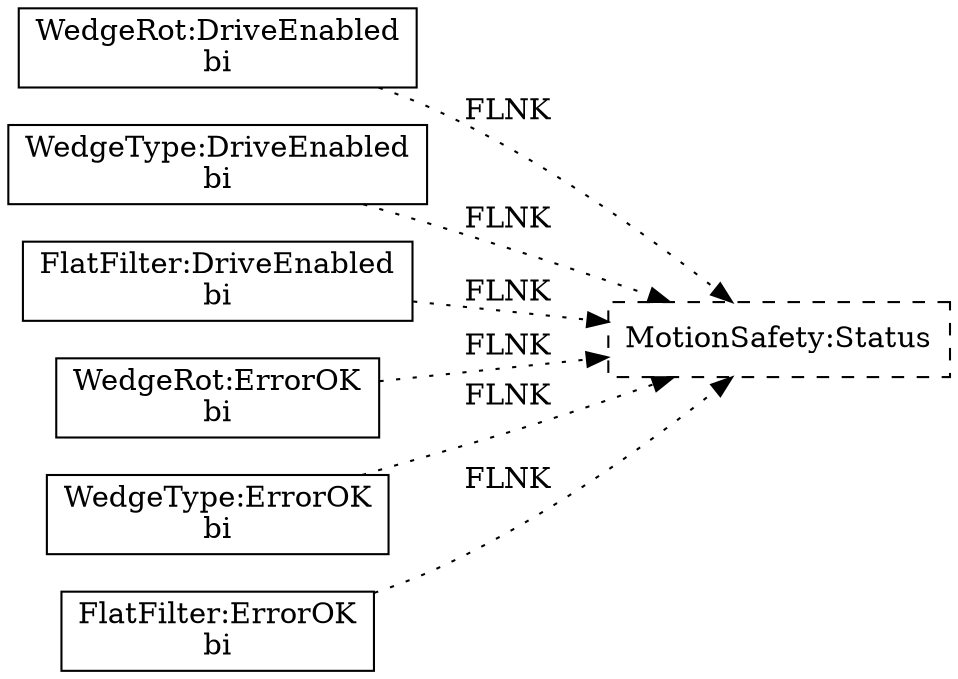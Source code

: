 digraph fw_motion_input_subs {
  rankdir=LR;

  "WedgeRot:DriveEnabled" [ shape=box, label="WedgeRot:DriveEnabled\nbi" ]
  "WedgeRot:DriveEnabled" -> "MotionSafety:Status" [ label="FLNK  ", style="dotted" ]
  "WedgeType:DriveEnabled" [ shape=box, label="WedgeType:DriveEnabled\nbi" ]
  "WedgeType:DriveEnabled" -> "MotionSafety:Status" [ label="FLNK  ", style="dotted" ]
  "FlatFilter:DriveEnabled" [ shape=box, label="FlatFilter:DriveEnabled\nbi" ]
  "FlatFilter:DriveEnabled" -> "MotionSafety:Status" [ label="FLNK  ", style="dotted" ]
  "WedgeRot:ErrorOK" [ shape=box, label="WedgeRot:ErrorOK\nbi" ]
  "WedgeRot:ErrorOK" -> "MotionSafety:Status" [ label="FLNK  ", style="dotted" ]
  "WedgeType:ErrorOK" [ shape=box, label="WedgeType:ErrorOK\nbi" ]
  "WedgeType:ErrorOK" -> "MotionSafety:Status" [ label="FLNK  ", style="dotted" ]
  "FlatFilter:ErrorOK" [ shape=box, label="FlatFilter:ErrorOK\nbi" ]
  "FlatFilter:ErrorOK" -> "MotionSafety:Status" [ label="FLNK  ", style="dotted" ]
  "MotionSafety:Status" [ shape=box, style=dashed ]

}
